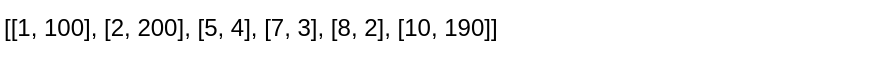 <mxfile version="23.1.5" type="github">
  <diagram name="Страница — 1" id="vX_b4G22PCWqg7OfJzsh">
    <mxGraphModel dx="880" dy="434" grid="1" gridSize="10" guides="1" tooltips="1" connect="1" arrows="1" fold="1" page="1" pageScale="1" pageWidth="827" pageHeight="1169" math="0" shadow="0">
      <root>
        <mxCell id="0" />
        <mxCell id="1" parent="0" />
        <mxCell id="O3aZTYLzmlCZIFBhzbSR-1" value="[[1, 100], [2, 200], [5, 4], [7, 3], [8, 2], [10, 190]]" style="text;whiteSpace=wrap;" vertex="1" parent="1">
          <mxGeometry x="160" y="50" width="440" height="40" as="geometry" />
        </mxCell>
      </root>
    </mxGraphModel>
  </diagram>
</mxfile>
